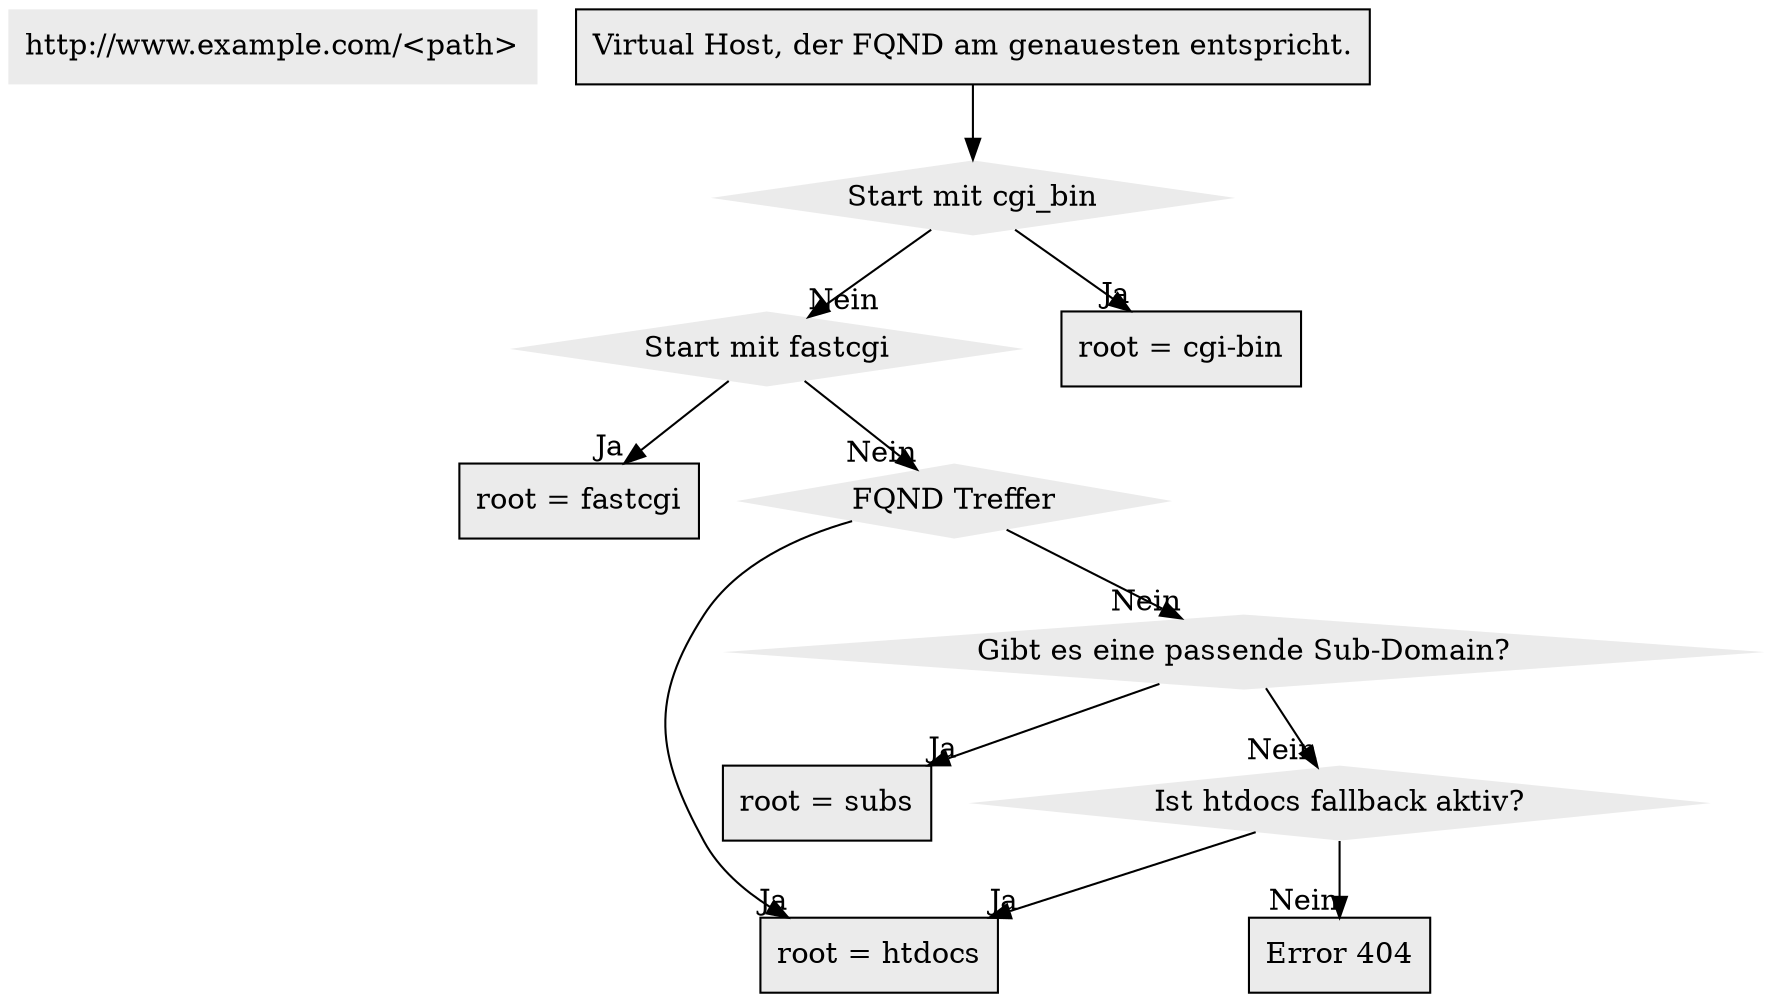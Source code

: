 digraph d  { 
	node [peripheries=0, style=filled, fillcolor="grey92", font=Helvetica, fontcolor=black]

	enquire_information [shape=box, label="http://www.example.com/<path>" ]


    vh_check_fqdn [shape=record, label="Virtual Host, der FQND am genauesten entspricht."]
	path_cgi_bin [shape=diamond, label="Start mit cgi_bin"]
	path_fastcgi [shape=diamond, label="Start mit fastcgi"]
	root_cgi_bin [shape=record, label="root = cgi-bin"]
	root_fastcgi [shape=record, label="root = fastcgi"]
	fqdn_matches [shape=diamond, label="FQND Treffer"]
	root_htdocs_ok [shape=record, label="root = htdocs"]
	root_search_in_subs [shape=diamond, label="Gibt es eine passende Sub-Domain?"]
    root_subs_ok [shape=record, label="root = subs"]
	htdocsfallback_subs [shape=diamond, label="Ist htdocs fallback aktiv?" ]
	404 [shape=record, label="Error 404"] 
        
	vh_check_fqdn -> path_cgi_bin 
	path_cgi_bin -> root_cgi_bin [headlabel="Ja"]
    path_cgi_bin -> path_fastcgi [headlabel="Nein"]   
	path_fastcgi -> root_fastcgi [headlabel="Ja"]
	path_fastcgi -> fqdn_matches [headlabel="Nein"] 
	fqdn_matches -> root_htdocs_ok [headlabel="Ja"]
	fqdn_matches -> root_search_in_subs [headlabel="Nein"]
	root_search_in_subs -> root_subs_ok [headlabel="Ja"]
	root_search_in_subs -> htdocsfallback_subs [headlabel="Nein"]
	htdocsfallback_subs -> root_htdocs_ok [headlabel="Ja"]
	htdocsfallback_subs -> 404 [headlabel="Nein"]
}

